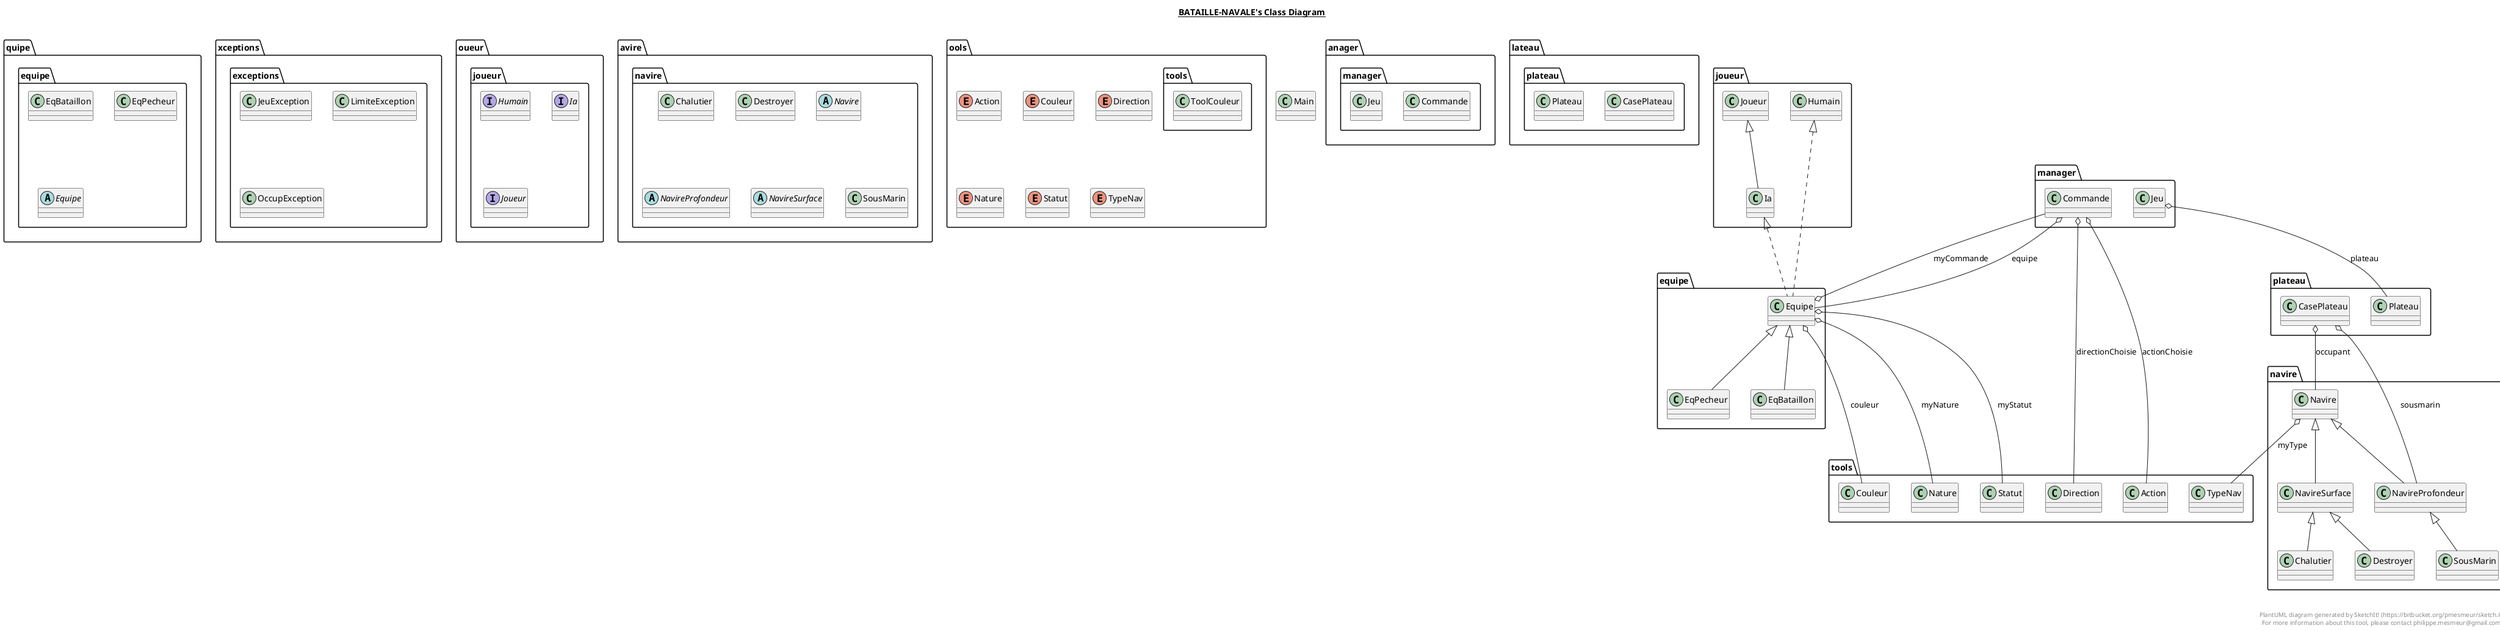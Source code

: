 @startuml

title __BATAILLE-NAVALE's Class Diagram__\n

    class Main {
    }
  

    namespace quipe {
      class equipe.EqBataillon {
      }
    }
  

    namespace quipe {
      class equipe.EqPecheur {
      }
    }
  

    namespace quipe {
      abstract class equipe.Equipe {
      }
    }
  

    namespace xceptions {
      class exceptions.JeuException {
      }
    }
  

    namespace xceptions {
      class exceptions.LimiteException {
      }
    }
  

    namespace xceptions {
      class exceptions.OccupException {
      }
    }
  

    namespace oueur {
      interface joueur.Humain {
      }
    }

    namespace oueur {
      interface joueur.Ia {
      }
    }

    namespace oueur {
      interface joueur.Joueur {
      }
    }
  

    namespace anager {
      class manager.Commande {
      }
    }
  

    namespace anager {
      class manager.Jeu {
      }
    }
  

    namespace avire {
      class navire.Chalutier {
      }
    }
  

    namespace avire {
      class navire.Destroyer {
      }
    }
  

    namespace avire {
      abstract class navire.Navire {
      }
    }
  

    namespace avire {
      abstract class navire.NavireProfondeur {
      }
    }
  

    namespace avire {
      abstract class navire.NavireSurface {
      }
    }

    namespace avire {
      class navire.SousMarin {
      }
    }

    namespace lateau {
      class plateau.CasePlateau {
      }
    }
  

    namespace lateau {
      class plateau.Plateau {
      }
    }
  

    namespace ools {
      enum Action {
      }
    }
  

    namespace ools {
      enum Couleur {
      }
    }
  

    namespace ools {
      enum Direction {
      }
    }

    namespace ools {
      enum Nature {
      }
    }
  

    namespace ools {
      enum Statut {
      }
    }
  

    namespace ools {
      class tools.ToolCouleur {
      }
    }
  

    namespace ools {
      enum TypeNav {
      }
    }
  

  equipe.EqBataillon -up-|> equipe.Equipe

  joueur.Ia -up-|> joueur.Joueur
  equipe.EqPecheur -up-|> equipe.Equipe
  equipe.Equipe .up.|> joueur.Humain
  equipe.Equipe .up.|> joueur.Ia
  equipe.Equipe o-- tools.Couleur : couleur
  equipe.Equipe o-- manager.Commande : myCommande
  equipe.Equipe o-- tools.Nature : myNature
  equipe.Equipe o-- tools.Statut : myStatut
  manager.Commande o-- tools.Action : actionChoisie
  manager.Commande o-- tools.Direction : directionChoisie
  manager.Commande o-- equipe.Equipe : equipe
  manager.Jeu o-- plateau.Plateau : plateau
  navire.Chalutier -up-|> navire.NavireSurface
  navire.Destroyer -up-|> navire.NavireSurface
  navire.Navire o-- tools.TypeNav : myType
  navire.NavireProfondeur -up-|> navire.Navire
  navire.NavireSurface -up-|> navire.Navire
  navire.SousMarin -up-|> navire.NavireProfondeur
  plateau.CasePlateau o-- navire.Navire : occupant
  plateau.CasePlateau o-- navire.NavireProfondeur : sousmarin


right footer


PlantUML diagram generated by SketchIt! (https://bitbucket.org/pmesmeur/sketch.it)
For more information about this tool, please contact philippe.mesmeur@gmail.com
endfooter

@enduml

